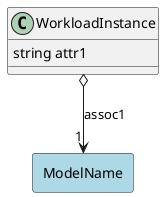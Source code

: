 @startuml

class "WorkloadInstance" as Model {
 string attr1

 
}

rectangle "ModelName" as ModelName #lightblue {
}

Model o--> "1" ModelName : assoc1





@enduml
